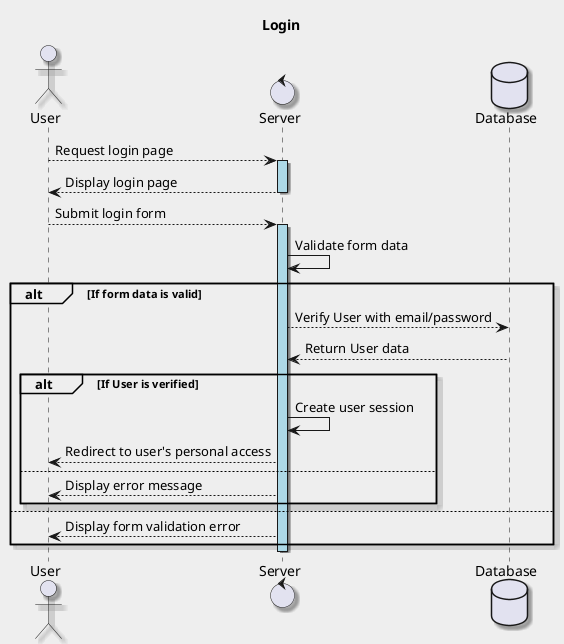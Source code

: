 @startuml Login
    title Login
    skinparam backgroundColor #EEEEEE
    skinparam shadowing true

    actor User
    control Server
    database Database
    User --> Server : Request login page
    activate Server  #lightblue
    Server --> User : Display login page
    deactivate Server 
    User --> Server : Submit login form
    activate Server #lightblue
    Server -> Server : Validate form data
    alt If form data is valid
        Server --> Database : Verify User with email/password
        Database --> Server : Return User data
        alt If User is verified
            Server -> Server : Create user session
            Server --> User : Redirect to user's personal access
        else
            Server --> User : Display error message
        end
    else
        Server --> User : Display form validation error
    end
    deactivate Server
@enduml

